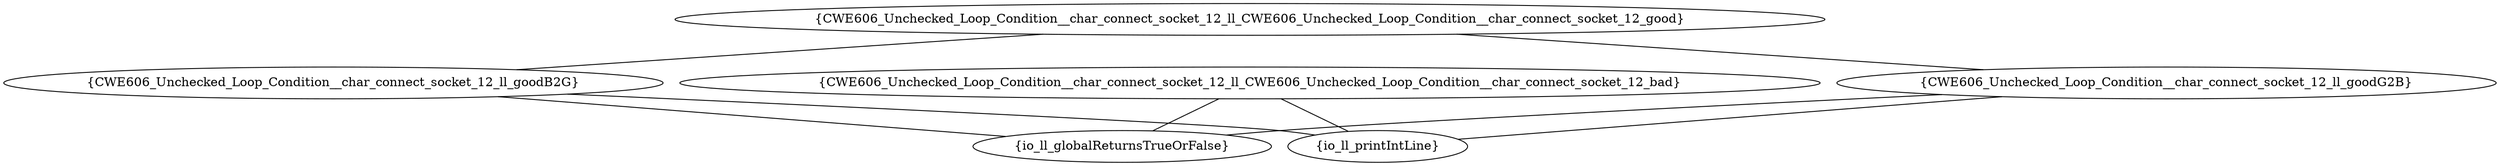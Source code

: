 graph "cg graph" {
CWE606_Unchecked_Loop_Condition__char_connect_socket_12_ll_goodG2B [label="{CWE606_Unchecked_Loop_Condition__char_connect_socket_12_ll_goodG2B}"];
io_ll_globalReturnsTrueOrFalse [label="{io_ll_globalReturnsTrueOrFalse}"];
io_ll_printIntLine [label="{io_ll_printIntLine}"];
CWE606_Unchecked_Loop_Condition__char_connect_socket_12_ll_CWE606_Unchecked_Loop_Condition__char_connect_socket_12_bad [label="{CWE606_Unchecked_Loop_Condition__char_connect_socket_12_ll_CWE606_Unchecked_Loop_Condition__char_connect_socket_12_bad}"];
CWE606_Unchecked_Loop_Condition__char_connect_socket_12_ll_CWE606_Unchecked_Loop_Condition__char_connect_socket_12_good [label="{CWE606_Unchecked_Loop_Condition__char_connect_socket_12_ll_CWE606_Unchecked_Loop_Condition__char_connect_socket_12_good}"];
CWE606_Unchecked_Loop_Condition__char_connect_socket_12_ll_goodB2G [label="{CWE606_Unchecked_Loop_Condition__char_connect_socket_12_ll_goodB2G}"];
CWE606_Unchecked_Loop_Condition__char_connect_socket_12_ll_goodG2B -- io_ll_globalReturnsTrueOrFalse;
CWE606_Unchecked_Loop_Condition__char_connect_socket_12_ll_goodG2B -- io_ll_printIntLine;
CWE606_Unchecked_Loop_Condition__char_connect_socket_12_ll_CWE606_Unchecked_Loop_Condition__char_connect_socket_12_bad -- io_ll_globalReturnsTrueOrFalse;
CWE606_Unchecked_Loop_Condition__char_connect_socket_12_ll_CWE606_Unchecked_Loop_Condition__char_connect_socket_12_bad -- io_ll_printIntLine;
CWE606_Unchecked_Loop_Condition__char_connect_socket_12_ll_CWE606_Unchecked_Loop_Condition__char_connect_socket_12_good -- CWE606_Unchecked_Loop_Condition__char_connect_socket_12_ll_goodB2G;
CWE606_Unchecked_Loop_Condition__char_connect_socket_12_ll_CWE606_Unchecked_Loop_Condition__char_connect_socket_12_good -- CWE606_Unchecked_Loop_Condition__char_connect_socket_12_ll_goodG2B;
CWE606_Unchecked_Loop_Condition__char_connect_socket_12_ll_goodB2G -- io_ll_globalReturnsTrueOrFalse;
CWE606_Unchecked_Loop_Condition__char_connect_socket_12_ll_goodB2G -- io_ll_printIntLine;
}
